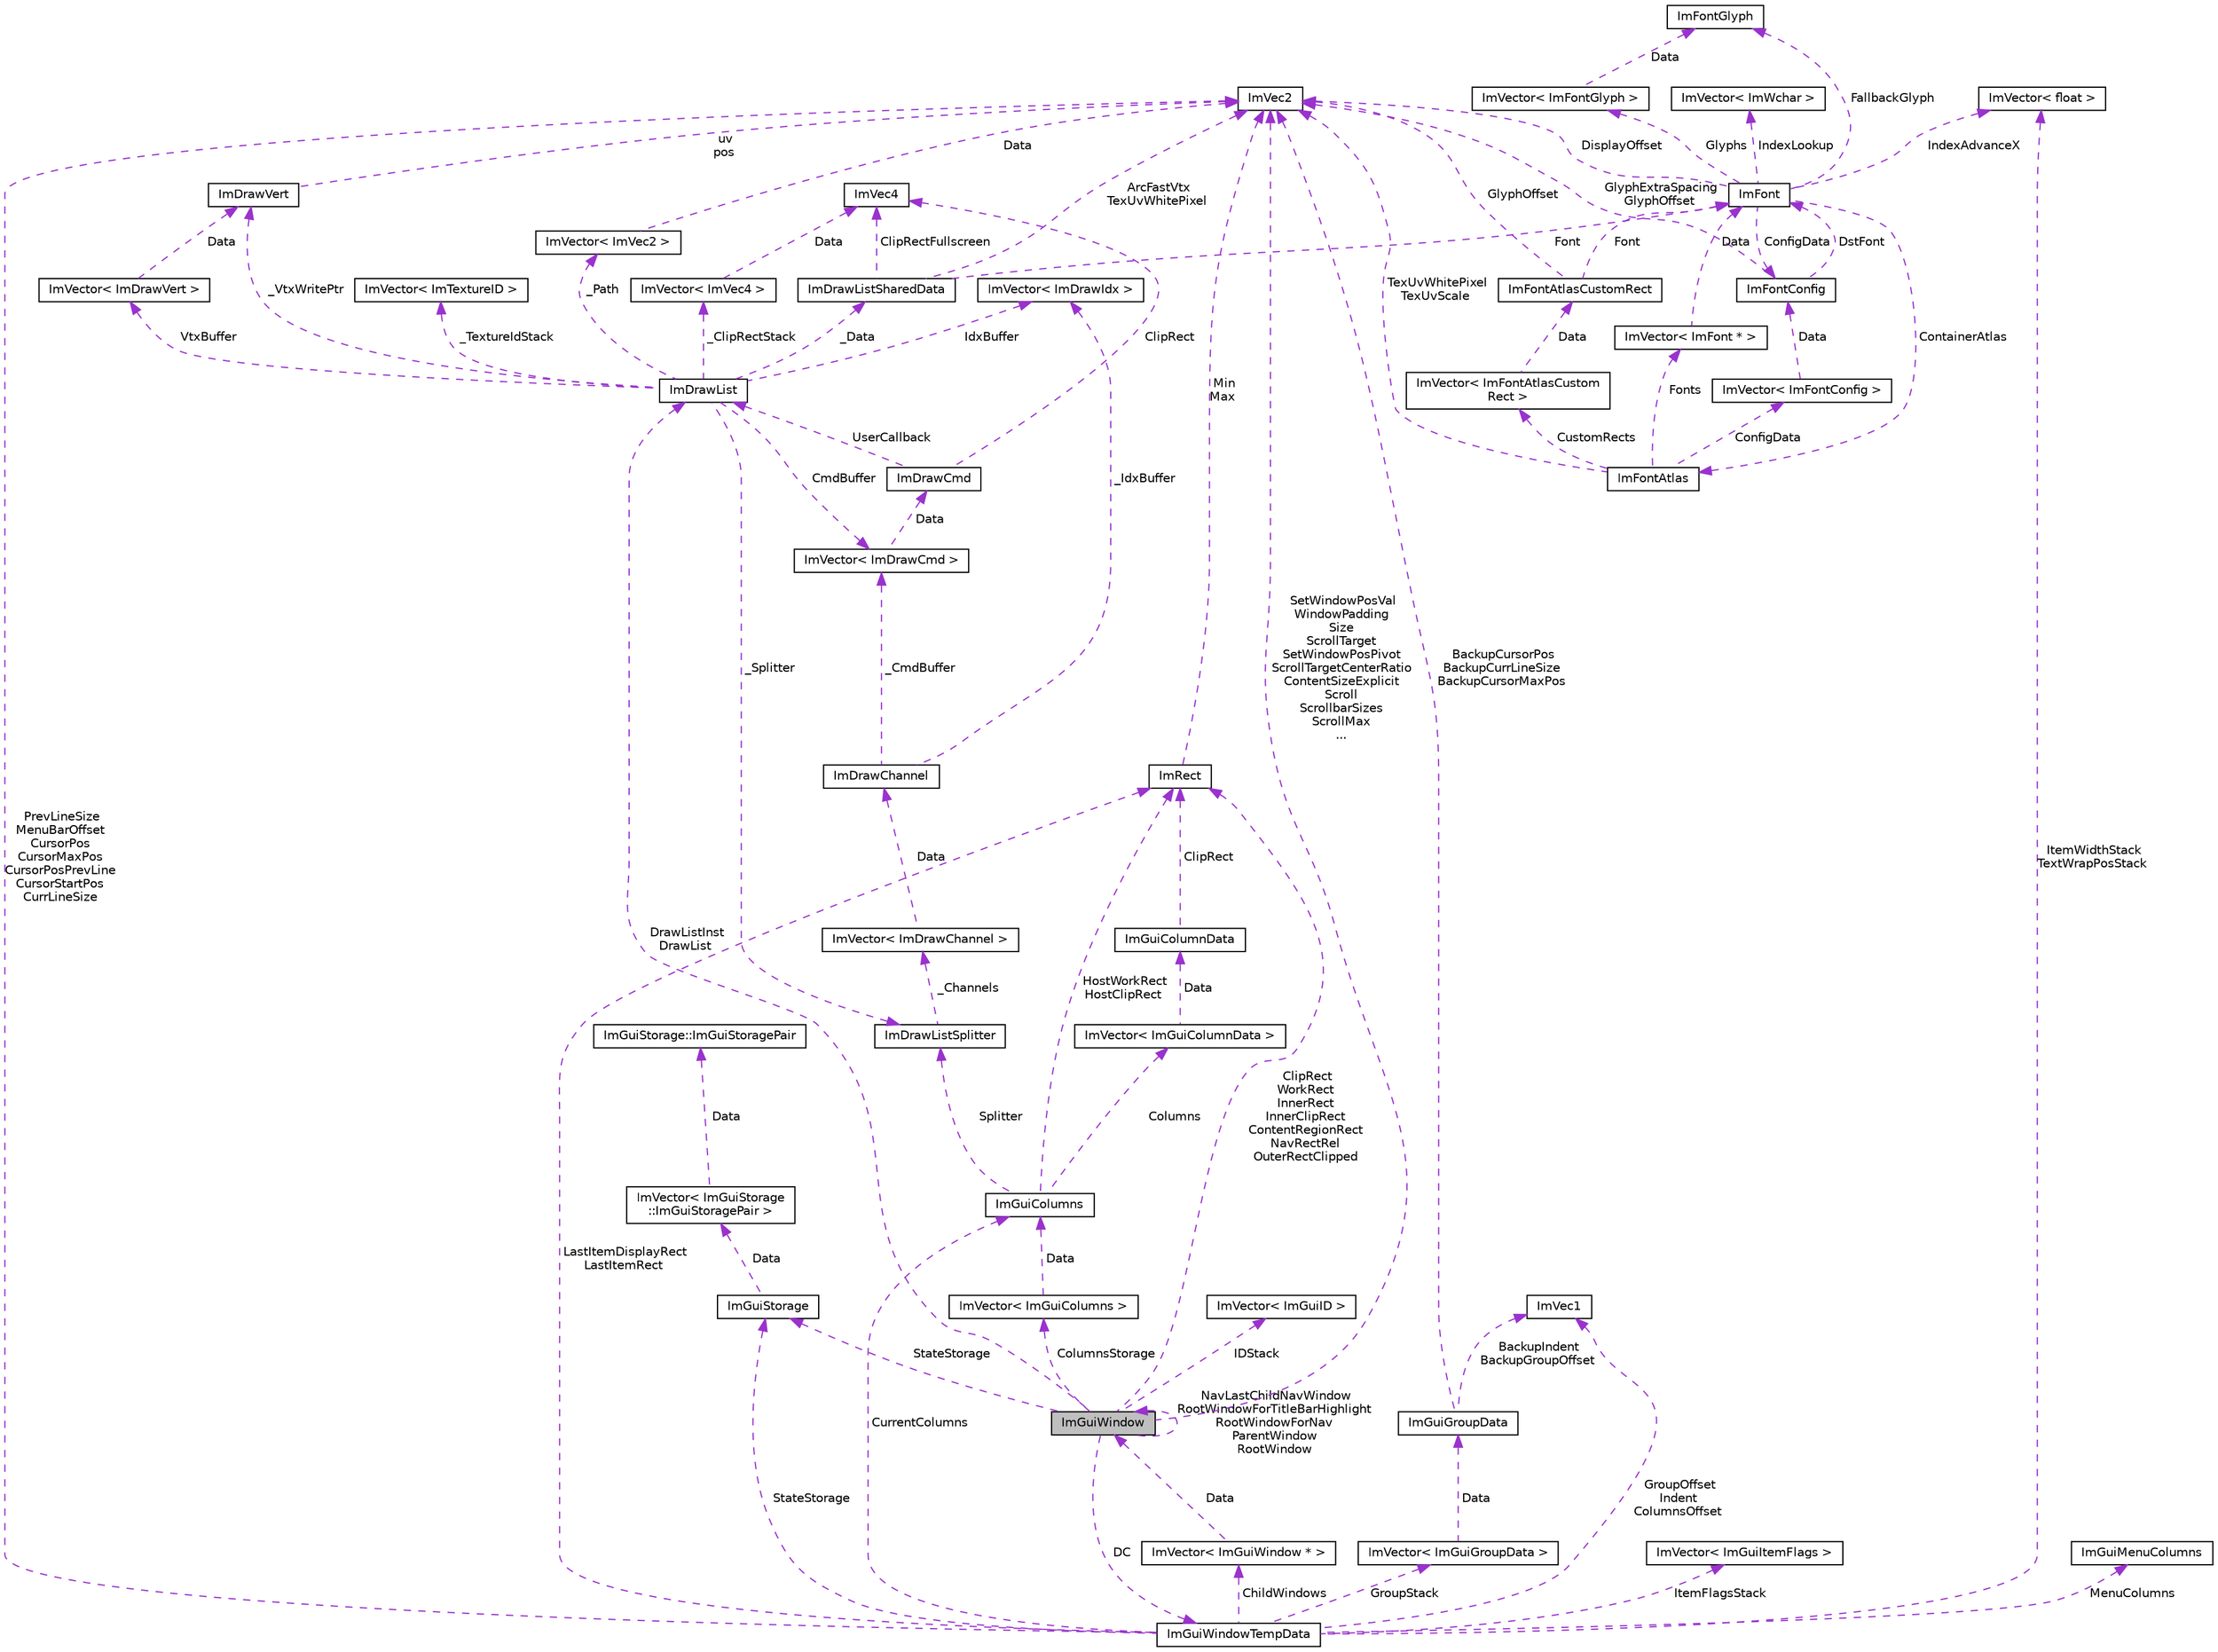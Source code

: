 digraph "ImGuiWindow"
{
 // LATEX_PDF_SIZE
  edge [fontname="Helvetica",fontsize="10",labelfontname="Helvetica",labelfontsize="10"];
  node [fontname="Helvetica",fontsize="10",shape=record];
  Node1 [label="ImGuiWindow",height=0.2,width=0.4,color="black", fillcolor="grey75", style="filled", fontcolor="black",tooltip=" "];
  Node2 -> Node1 [dir="back",color="darkorchid3",fontsize="10",style="dashed",label=" ColumnsStorage" ,fontname="Helvetica"];
  Node2 [label="ImVector\< ImGuiColumns \>",height=0.2,width=0.4,color="black", fillcolor="white", style="filled",URL="$struct_im_vector.html",tooltip=" "];
  Node3 -> Node2 [dir="back",color="darkorchid3",fontsize="10",style="dashed",label=" Data" ,fontname="Helvetica"];
  Node3 [label="ImGuiColumns",height=0.2,width=0.4,color="black", fillcolor="white", style="filled",URL="$struct_im_gui_columns.html",tooltip=" "];
  Node4 -> Node3 [dir="back",color="darkorchid3",fontsize="10",style="dashed",label=" Columns" ,fontname="Helvetica"];
  Node4 [label="ImVector\< ImGuiColumnData \>",height=0.2,width=0.4,color="black", fillcolor="white", style="filled",URL="$struct_im_vector.html",tooltip=" "];
  Node5 -> Node4 [dir="back",color="darkorchid3",fontsize="10",style="dashed",label=" Data" ,fontname="Helvetica"];
  Node5 [label="ImGuiColumnData",height=0.2,width=0.4,color="black", fillcolor="white", style="filled",URL="$struct_im_gui_column_data.html",tooltip=" "];
  Node6 -> Node5 [dir="back",color="darkorchid3",fontsize="10",style="dashed",label=" ClipRect" ,fontname="Helvetica"];
  Node6 [label="ImRect",height=0.2,width=0.4,color="black", fillcolor="white", style="filled",URL="$struct_im_rect.html",tooltip=" "];
  Node7 -> Node6 [dir="back",color="darkorchid3",fontsize="10",style="dashed",label=" Min\nMax" ,fontname="Helvetica"];
  Node7 [label="ImVec2",height=0.2,width=0.4,color="black", fillcolor="white", style="filled",URL="$struct_im_vec2.html",tooltip=" "];
  Node6 -> Node3 [dir="back",color="darkorchid3",fontsize="10",style="dashed",label=" HostWorkRect\nHostClipRect" ,fontname="Helvetica"];
  Node8 -> Node3 [dir="back",color="darkorchid3",fontsize="10",style="dashed",label=" Splitter" ,fontname="Helvetica"];
  Node8 [label="ImDrawListSplitter",height=0.2,width=0.4,color="black", fillcolor="white", style="filled",URL="$struct_im_draw_list_splitter.html",tooltip=" "];
  Node9 -> Node8 [dir="back",color="darkorchid3",fontsize="10",style="dashed",label=" _Channels" ,fontname="Helvetica"];
  Node9 [label="ImVector\< ImDrawChannel \>",height=0.2,width=0.4,color="black", fillcolor="white", style="filled",URL="$struct_im_vector.html",tooltip=" "];
  Node10 -> Node9 [dir="back",color="darkorchid3",fontsize="10",style="dashed",label=" Data" ,fontname="Helvetica"];
  Node10 [label="ImDrawChannel",height=0.2,width=0.4,color="black", fillcolor="white", style="filled",URL="$struct_im_draw_channel.html",tooltip=" "];
  Node11 -> Node10 [dir="back",color="darkorchid3",fontsize="10",style="dashed",label=" _CmdBuffer" ,fontname="Helvetica"];
  Node11 [label="ImVector\< ImDrawCmd \>",height=0.2,width=0.4,color="black", fillcolor="white", style="filled",URL="$struct_im_vector.html",tooltip=" "];
  Node12 -> Node11 [dir="back",color="darkorchid3",fontsize="10",style="dashed",label=" Data" ,fontname="Helvetica"];
  Node12 [label="ImDrawCmd",height=0.2,width=0.4,color="black", fillcolor="white", style="filled",URL="$struct_im_draw_cmd.html",tooltip=" "];
  Node13 -> Node12 [dir="back",color="darkorchid3",fontsize="10",style="dashed",label=" ClipRect" ,fontname="Helvetica"];
  Node13 [label="ImVec4",height=0.2,width=0.4,color="black", fillcolor="white", style="filled",URL="$struct_im_vec4.html",tooltip=" "];
  Node14 -> Node12 [dir="back",color="darkorchid3",fontsize="10",style="dashed",label=" UserCallback" ,fontname="Helvetica"];
  Node14 [label="ImDrawList",height=0.2,width=0.4,color="black", fillcolor="white", style="filled",URL="$struct_im_draw_list.html",tooltip=" "];
  Node15 -> Node14 [dir="back",color="darkorchid3",fontsize="10",style="dashed",label=" _ClipRectStack" ,fontname="Helvetica"];
  Node15 [label="ImVector\< ImVec4 \>",height=0.2,width=0.4,color="black", fillcolor="white", style="filled",URL="$struct_im_vector.html",tooltip=" "];
  Node13 -> Node15 [dir="back",color="darkorchid3",fontsize="10",style="dashed",label=" Data" ,fontname="Helvetica"];
  Node16 -> Node14 [dir="back",color="darkorchid3",fontsize="10",style="dashed",label=" VtxBuffer" ,fontname="Helvetica"];
  Node16 [label="ImVector\< ImDrawVert \>",height=0.2,width=0.4,color="black", fillcolor="white", style="filled",URL="$struct_im_vector.html",tooltip=" "];
  Node17 -> Node16 [dir="back",color="darkorchid3",fontsize="10",style="dashed",label=" Data" ,fontname="Helvetica"];
  Node17 [label="ImDrawVert",height=0.2,width=0.4,color="black", fillcolor="white", style="filled",URL="$struct_im_draw_vert.html",tooltip=" "];
  Node7 -> Node17 [dir="back",color="darkorchid3",fontsize="10",style="dashed",label=" uv\npos" ,fontname="Helvetica"];
  Node18 -> Node14 [dir="back",color="darkorchid3",fontsize="10",style="dashed",label=" _Path" ,fontname="Helvetica"];
  Node18 [label="ImVector\< ImVec2 \>",height=0.2,width=0.4,color="black", fillcolor="white", style="filled",URL="$struct_im_vector.html",tooltip=" "];
  Node7 -> Node18 [dir="back",color="darkorchid3",fontsize="10",style="dashed",label=" Data" ,fontname="Helvetica"];
  Node19 -> Node14 [dir="back",color="darkorchid3",fontsize="10",style="dashed",label=" _Data" ,fontname="Helvetica"];
  Node19 [label="ImDrawListSharedData",height=0.2,width=0.4,color="black", fillcolor="white", style="filled",URL="$struct_im_draw_list_shared_data.html",tooltip=" "];
  Node7 -> Node19 [dir="back",color="darkorchid3",fontsize="10",style="dashed",label=" ArcFastVtx\nTexUvWhitePixel" ,fontname="Helvetica"];
  Node13 -> Node19 [dir="back",color="darkorchid3",fontsize="10",style="dashed",label=" ClipRectFullscreen" ,fontname="Helvetica"];
  Node20 -> Node19 [dir="back",color="darkorchid3",fontsize="10",style="dashed",label=" Font" ,fontname="Helvetica"];
  Node20 [label="ImFont",height=0.2,width=0.4,color="black", fillcolor="white", style="filled",URL="$struct_im_font.html",tooltip=" "];
  Node21 -> Node20 [dir="back",color="darkorchid3",fontsize="10",style="dashed",label=" Glyphs" ,fontname="Helvetica"];
  Node21 [label="ImVector\< ImFontGlyph \>",height=0.2,width=0.4,color="black", fillcolor="white", style="filled",URL="$struct_im_vector.html",tooltip=" "];
  Node22 -> Node21 [dir="back",color="darkorchid3",fontsize="10",style="dashed",label=" Data" ,fontname="Helvetica"];
  Node22 [label="ImFontGlyph",height=0.2,width=0.4,color="black", fillcolor="white", style="filled",URL="$struct_im_font_glyph.html",tooltip=" "];
  Node7 -> Node20 [dir="back",color="darkorchid3",fontsize="10",style="dashed",label=" DisplayOffset" ,fontname="Helvetica"];
  Node23 -> Node20 [dir="back",color="darkorchid3",fontsize="10",style="dashed",label=" ConfigData" ,fontname="Helvetica"];
  Node23 [label="ImFontConfig",height=0.2,width=0.4,color="black", fillcolor="white", style="filled",URL="$struct_im_font_config.html",tooltip=" "];
  Node7 -> Node23 [dir="back",color="darkorchid3",fontsize="10",style="dashed",label=" GlyphExtraSpacing\nGlyphOffset" ,fontname="Helvetica"];
  Node20 -> Node23 [dir="back",color="darkorchid3",fontsize="10",style="dashed",label=" DstFont" ,fontname="Helvetica"];
  Node22 -> Node20 [dir="back",color="darkorchid3",fontsize="10",style="dashed",label=" FallbackGlyph" ,fontname="Helvetica"];
  Node24 -> Node20 [dir="back",color="darkorchid3",fontsize="10",style="dashed",label=" ContainerAtlas" ,fontname="Helvetica"];
  Node24 [label="ImFontAtlas",height=0.2,width=0.4,color="black", fillcolor="white", style="filled",URL="$struct_im_font_atlas.html",tooltip=" "];
  Node25 -> Node24 [dir="back",color="darkorchid3",fontsize="10",style="dashed",label=" Fonts" ,fontname="Helvetica"];
  Node25 [label="ImVector\< ImFont * \>",height=0.2,width=0.4,color="black", fillcolor="white", style="filled",URL="$struct_im_vector.html",tooltip=" "];
  Node20 -> Node25 [dir="back",color="darkorchid3",fontsize="10",style="dashed",label=" Data" ,fontname="Helvetica"];
  Node7 -> Node24 [dir="back",color="darkorchid3",fontsize="10",style="dashed",label=" TexUvWhitePixel\nTexUvScale" ,fontname="Helvetica"];
  Node26 -> Node24 [dir="back",color="darkorchid3",fontsize="10",style="dashed",label=" ConfigData" ,fontname="Helvetica"];
  Node26 [label="ImVector\< ImFontConfig \>",height=0.2,width=0.4,color="black", fillcolor="white", style="filled",URL="$struct_im_vector.html",tooltip=" "];
  Node23 -> Node26 [dir="back",color="darkorchid3",fontsize="10",style="dashed",label=" Data" ,fontname="Helvetica"];
  Node27 -> Node24 [dir="back",color="darkorchid3",fontsize="10",style="dashed",label=" CustomRects" ,fontname="Helvetica"];
  Node27 [label="ImVector\< ImFontAtlasCustom\lRect \>",height=0.2,width=0.4,color="black", fillcolor="white", style="filled",URL="$struct_im_vector.html",tooltip=" "];
  Node28 -> Node27 [dir="back",color="darkorchid3",fontsize="10",style="dashed",label=" Data" ,fontname="Helvetica"];
  Node28 [label="ImFontAtlasCustomRect",height=0.2,width=0.4,color="black", fillcolor="white", style="filled",URL="$struct_im_font_atlas_custom_rect.html",tooltip=" "];
  Node7 -> Node28 [dir="back",color="darkorchid3",fontsize="10",style="dashed",label=" GlyphOffset" ,fontname="Helvetica"];
  Node20 -> Node28 [dir="back",color="darkorchid3",fontsize="10",style="dashed",label=" Font" ,fontname="Helvetica"];
  Node29 -> Node20 [dir="back",color="darkorchid3",fontsize="10",style="dashed",label=" IndexAdvanceX" ,fontname="Helvetica"];
  Node29 [label="ImVector\< float \>",height=0.2,width=0.4,color="black", fillcolor="white", style="filled",URL="$struct_im_vector.html",tooltip=" "];
  Node30 -> Node20 [dir="back",color="darkorchid3",fontsize="10",style="dashed",label=" IndexLookup" ,fontname="Helvetica"];
  Node30 [label="ImVector\< ImWchar \>",height=0.2,width=0.4,color="black", fillcolor="white", style="filled",URL="$struct_im_vector.html",tooltip=" "];
  Node17 -> Node14 [dir="back",color="darkorchid3",fontsize="10",style="dashed",label=" _VtxWritePtr" ,fontname="Helvetica"];
  Node11 -> Node14 [dir="back",color="darkorchid3",fontsize="10",style="dashed",label=" CmdBuffer" ,fontname="Helvetica"];
  Node8 -> Node14 [dir="back",color="darkorchid3",fontsize="10",style="dashed",label=" _Splitter" ,fontname="Helvetica"];
  Node31 -> Node14 [dir="back",color="darkorchid3",fontsize="10",style="dashed",label=" IdxBuffer" ,fontname="Helvetica"];
  Node31 [label="ImVector\< ImDrawIdx \>",height=0.2,width=0.4,color="black", fillcolor="white", style="filled",URL="$struct_im_vector.html",tooltip=" "];
  Node32 -> Node14 [dir="back",color="darkorchid3",fontsize="10",style="dashed",label=" _TextureIdStack" ,fontname="Helvetica"];
  Node32 [label="ImVector\< ImTextureID \>",height=0.2,width=0.4,color="black", fillcolor="white", style="filled",URL="$struct_im_vector.html",tooltip=" "];
  Node31 -> Node10 [dir="back",color="darkorchid3",fontsize="10",style="dashed",label=" _IdxBuffer" ,fontname="Helvetica"];
  Node33 -> Node1 [dir="back",color="darkorchid3",fontsize="10",style="dashed",label=" StateStorage" ,fontname="Helvetica"];
  Node33 [label="ImGuiStorage",height=0.2,width=0.4,color="black", fillcolor="white", style="filled",URL="$struct_im_gui_storage.html",tooltip=" "];
  Node34 -> Node33 [dir="back",color="darkorchid3",fontsize="10",style="dashed",label=" Data" ,fontname="Helvetica"];
  Node34 [label="ImVector\< ImGuiStorage\l::ImGuiStoragePair \>",height=0.2,width=0.4,color="black", fillcolor="white", style="filled",URL="$struct_im_vector.html",tooltip=" "];
  Node35 -> Node34 [dir="back",color="darkorchid3",fontsize="10",style="dashed",label=" Data" ,fontname="Helvetica"];
  Node35 [label="ImGuiStorage::ImGuiStoragePair",height=0.2,width=0.4,color="black", fillcolor="white", style="filled",URL="$struct_im_gui_storage_1_1_im_gui_storage_pair.html",tooltip=" "];
  Node7 -> Node1 [dir="back",color="darkorchid3",fontsize="10",style="dashed",label=" SetWindowPosVal\nWindowPadding\nSize\nScrollTarget\nSetWindowPosPivot\nScrollTargetCenterRatio\nContentSizeExplicit\nScroll\nScrollbarSizes\nScrollMax\n..." ,fontname="Helvetica"];
  Node6 -> Node1 [dir="back",color="darkorchid3",fontsize="10",style="dashed",label=" ClipRect\nWorkRect\nInnerRect\nInnerClipRect\nContentRegionRect\nNavRectRel\nOuterRectClipped" ,fontname="Helvetica"];
  Node36 -> Node1 [dir="back",color="darkorchid3",fontsize="10",style="dashed",label=" DC" ,fontname="Helvetica"];
  Node36 [label="ImGuiWindowTempData",height=0.2,width=0.4,color="black", fillcolor="white", style="filled",URL="$struct_im_gui_window_temp_data.html",tooltip=" "];
  Node37 -> Node36 [dir="back",color="darkorchid3",fontsize="10",style="dashed",label=" GroupOffset\nIndent\nColumnsOffset" ,fontname="Helvetica"];
  Node37 [label="ImVec1",height=0.2,width=0.4,color="black", fillcolor="white", style="filled",URL="$struct_im_vec1.html",tooltip=" "];
  Node38 -> Node36 [dir="back",color="darkorchid3",fontsize="10",style="dashed",label=" GroupStack" ,fontname="Helvetica"];
  Node38 [label="ImVector\< ImGuiGroupData \>",height=0.2,width=0.4,color="black", fillcolor="white", style="filled",URL="$struct_im_vector.html",tooltip=" "];
  Node39 -> Node38 [dir="back",color="darkorchid3",fontsize="10",style="dashed",label=" Data" ,fontname="Helvetica"];
  Node39 [label="ImGuiGroupData",height=0.2,width=0.4,color="black", fillcolor="white", style="filled",URL="$struct_im_gui_group_data.html",tooltip=" "];
  Node37 -> Node39 [dir="back",color="darkorchid3",fontsize="10",style="dashed",label=" BackupIndent\nBackupGroupOffset" ,fontname="Helvetica"];
  Node7 -> Node39 [dir="back",color="darkorchid3",fontsize="10",style="dashed",label=" BackupCursorPos\nBackupCurrLineSize\nBackupCursorMaxPos" ,fontname="Helvetica"];
  Node33 -> Node36 [dir="back",color="darkorchid3",fontsize="10",style="dashed",label=" StateStorage" ,fontname="Helvetica"];
  Node7 -> Node36 [dir="back",color="darkorchid3",fontsize="10",style="dashed",label=" PrevLineSize\nMenuBarOffset\nCursorPos\nCursorMaxPos\nCursorPosPrevLine\nCursorStartPos\nCurrLineSize" ,fontname="Helvetica"];
  Node6 -> Node36 [dir="back",color="darkorchid3",fontsize="10",style="dashed",label=" LastItemDisplayRect\nLastItemRect" ,fontname="Helvetica"];
  Node3 -> Node36 [dir="back",color="darkorchid3",fontsize="10",style="dashed",label=" CurrentColumns" ,fontname="Helvetica"];
  Node40 -> Node36 [dir="back",color="darkorchid3",fontsize="10",style="dashed",label=" ItemFlagsStack" ,fontname="Helvetica"];
  Node40 [label="ImVector\< ImGuiItemFlags \>",height=0.2,width=0.4,color="black", fillcolor="white", style="filled",URL="$struct_im_vector.html",tooltip=" "];
  Node41 -> Node36 [dir="back",color="darkorchid3",fontsize="10",style="dashed",label=" ChildWindows" ,fontname="Helvetica"];
  Node41 [label="ImVector\< ImGuiWindow * \>",height=0.2,width=0.4,color="black", fillcolor="white", style="filled",URL="$struct_im_vector.html",tooltip=" "];
  Node1 -> Node41 [dir="back",color="darkorchid3",fontsize="10",style="dashed",label=" Data" ,fontname="Helvetica"];
  Node29 -> Node36 [dir="back",color="darkorchid3",fontsize="10",style="dashed",label=" ItemWidthStack\nTextWrapPosStack" ,fontname="Helvetica"];
  Node42 -> Node36 [dir="back",color="darkorchid3",fontsize="10",style="dashed",label=" MenuColumns" ,fontname="Helvetica"];
  Node42 [label="ImGuiMenuColumns",height=0.2,width=0.4,color="black", fillcolor="white", style="filled",URL="$struct_im_gui_menu_columns.html",tooltip=" "];
  Node43 -> Node1 [dir="back",color="darkorchid3",fontsize="10",style="dashed",label=" IDStack" ,fontname="Helvetica"];
  Node43 [label="ImVector\< ImGuiID \>",height=0.2,width=0.4,color="black", fillcolor="white", style="filled",URL="$struct_im_vector.html",tooltip=" "];
  Node1 -> Node1 [dir="back",color="darkorchid3",fontsize="10",style="dashed",label=" NavLastChildNavWindow\nRootWindowForTitleBarHighlight\nRootWindowForNav\nParentWindow\nRootWindow" ,fontname="Helvetica"];
  Node14 -> Node1 [dir="back",color="darkorchid3",fontsize="10",style="dashed",label=" DrawListInst\nDrawList" ,fontname="Helvetica"];
}
